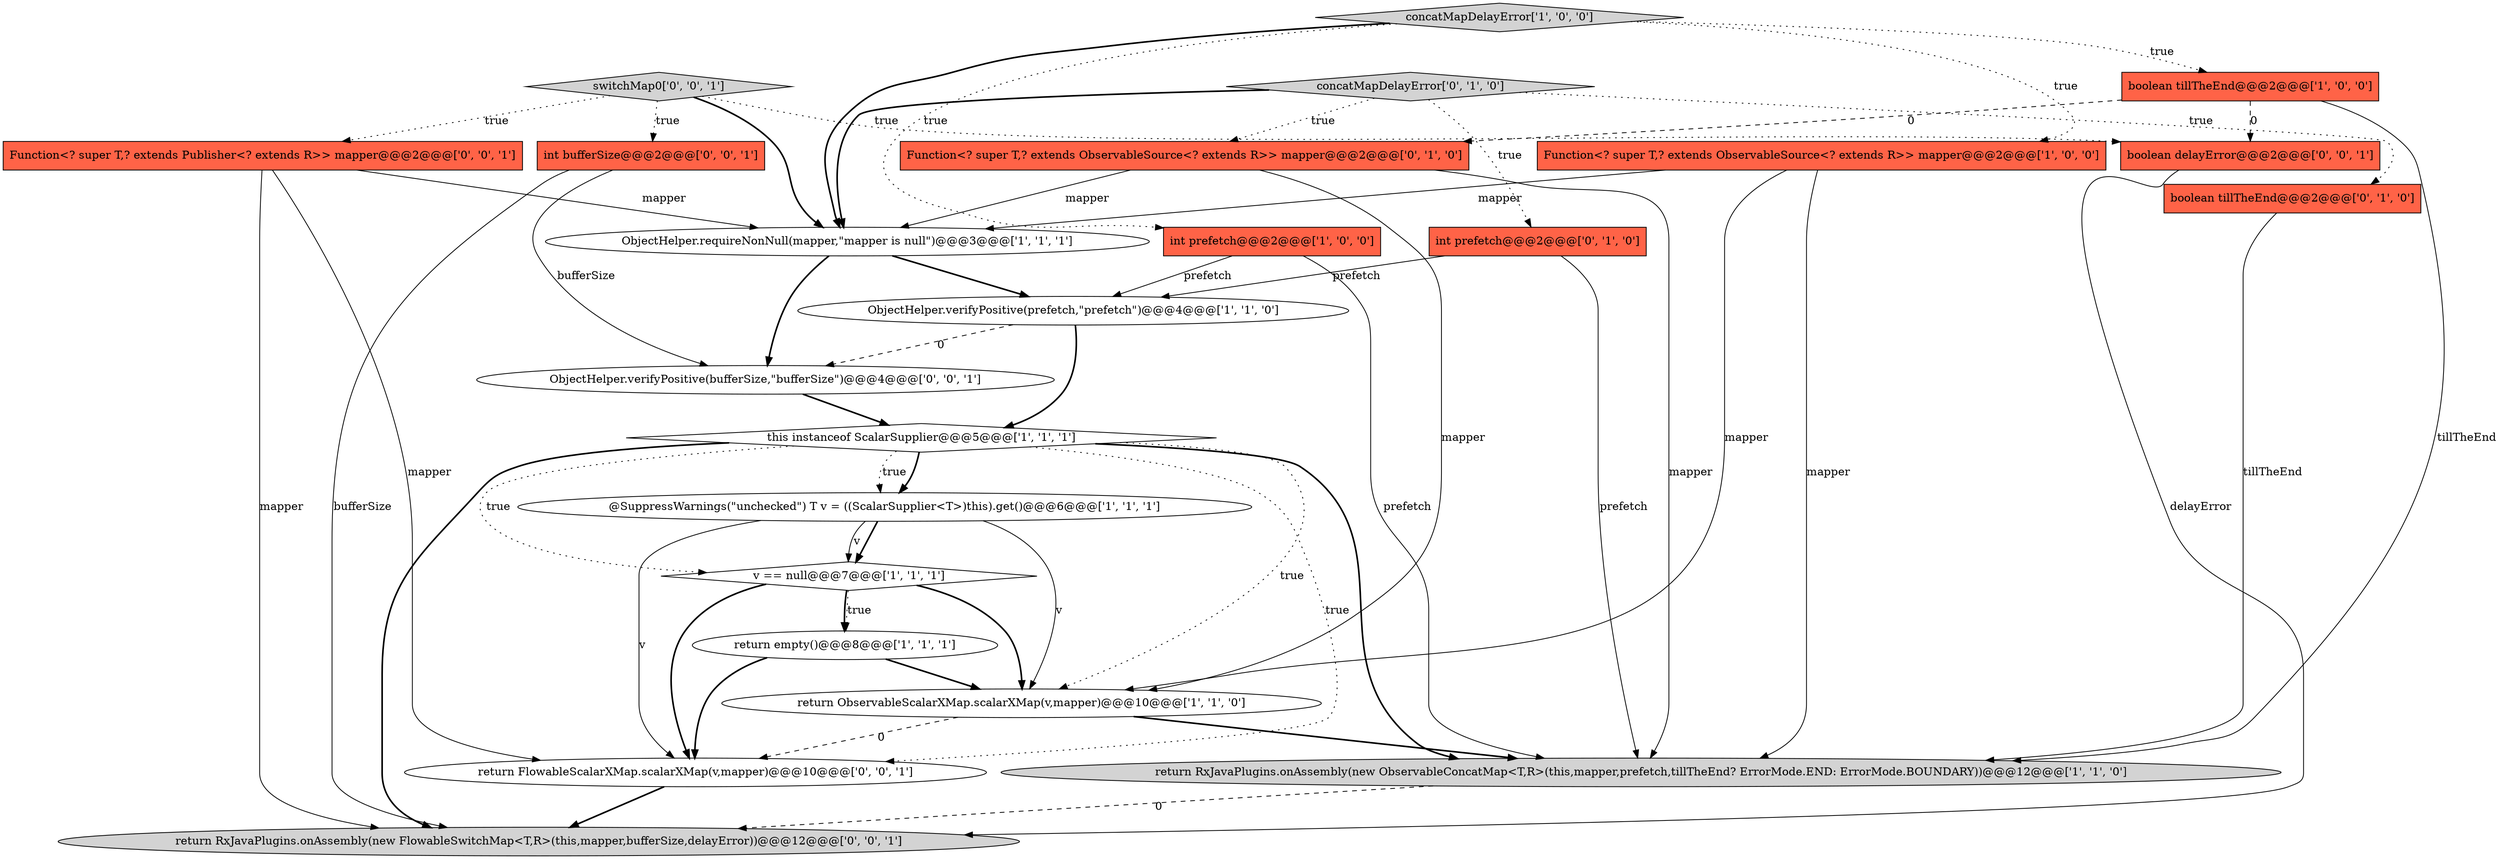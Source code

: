 digraph {
19 [style = filled, label = "int bufferSize@@@2@@@['0', '0', '1']", fillcolor = tomato, shape = box image = "AAA0AAABBB3BBB"];
9 [style = filled, label = "ObjectHelper.verifyPositive(prefetch,\"prefetch\")@@@4@@@['1', '1', '0']", fillcolor = white, shape = ellipse image = "AAA0AAABBB1BBB"];
8 [style = filled, label = "boolean tillTheEnd@@@2@@@['1', '0', '0']", fillcolor = tomato, shape = box image = "AAA1AAABBB1BBB"];
18 [style = filled, label = "return FlowableScalarXMap.scalarXMap(v,mapper)@@@10@@@['0', '0', '1']", fillcolor = white, shape = ellipse image = "AAA0AAABBB3BBB"];
7 [style = filled, label = "@SuppressWarnings(\"unchecked\") T v = ((ScalarSupplier<T>)this).get()@@@6@@@['1', '1', '1']", fillcolor = white, shape = ellipse image = "AAA0AAABBB1BBB"];
16 [style = filled, label = "return RxJavaPlugins.onAssembly(new FlowableSwitchMap<T,R>(this,mapper,bufferSize,delayError))@@@12@@@['0', '0', '1']", fillcolor = lightgray, shape = ellipse image = "AAA0AAABBB3BBB"];
5 [style = filled, label = "concatMapDelayError['1', '0', '0']", fillcolor = lightgray, shape = diamond image = "AAA0AAABBB1BBB"];
11 [style = filled, label = "return ObservableScalarXMap.scalarXMap(v,mapper)@@@10@@@['1', '1', '0']", fillcolor = white, shape = ellipse image = "AAA0AAABBB1BBB"];
2 [style = filled, label = "Function<? super T,? extends ObservableSource<? extends R>> mapper@@@2@@@['1', '0', '0']", fillcolor = tomato, shape = box image = "AAA0AAABBB1BBB"];
10 [style = filled, label = "return empty()@@@8@@@['1', '1', '1']", fillcolor = white, shape = ellipse image = "AAA0AAABBB1BBB"];
17 [style = filled, label = "switchMap0['0', '0', '1']", fillcolor = lightgray, shape = diamond image = "AAA0AAABBB3BBB"];
0 [style = filled, label = "int prefetch@@@2@@@['1', '0', '0']", fillcolor = tomato, shape = box image = "AAA0AAABBB1BBB"];
22 [style = filled, label = "ObjectHelper.verifyPositive(bufferSize,\"bufferSize\")@@@4@@@['0', '0', '1']", fillcolor = white, shape = ellipse image = "AAA0AAABBB3BBB"];
13 [style = filled, label = "int prefetch@@@2@@@['0', '1', '0']", fillcolor = tomato, shape = box image = "AAA0AAABBB2BBB"];
6 [style = filled, label = "return RxJavaPlugins.onAssembly(new ObservableConcatMap<T,R>(this,mapper,prefetch,tillTheEnd? ErrorMode.END: ErrorMode.BOUNDARY))@@@12@@@['1', '1', '0']", fillcolor = lightgray, shape = ellipse image = "AAA0AAABBB1BBB"];
4 [style = filled, label = "v == null@@@7@@@['1', '1', '1']", fillcolor = white, shape = diamond image = "AAA0AAABBB1BBB"];
21 [style = filled, label = "boolean delayError@@@2@@@['0', '0', '1']", fillcolor = tomato, shape = box image = "AAA0AAABBB3BBB"];
12 [style = filled, label = "boolean tillTheEnd@@@2@@@['0', '1', '0']", fillcolor = tomato, shape = box image = "AAA0AAABBB2BBB"];
20 [style = filled, label = "Function<? super T,? extends Publisher<? extends R>> mapper@@@2@@@['0', '0', '1']", fillcolor = tomato, shape = box image = "AAA0AAABBB3BBB"];
3 [style = filled, label = "ObjectHelper.requireNonNull(mapper,\"mapper is null\")@@@3@@@['1', '1', '1']", fillcolor = white, shape = ellipse image = "AAA0AAABBB1BBB"];
1 [style = filled, label = "this instanceof ScalarSupplier@@@5@@@['1', '1', '1']", fillcolor = white, shape = diamond image = "AAA0AAABBB1BBB"];
14 [style = filled, label = "Function<? super T,? extends ObservableSource<? extends R>> mapper@@@2@@@['0', '1', '0']", fillcolor = tomato, shape = box image = "AAA1AAABBB2BBB"];
15 [style = filled, label = "concatMapDelayError['0', '1', '0']", fillcolor = lightgray, shape = diamond image = "AAA0AAABBB2BBB"];
17->20 [style = dotted, label="true"];
5->3 [style = bold, label=""];
4->10 [style = bold, label=""];
10->18 [style = bold, label=""];
2->11 [style = solid, label="mapper"];
12->6 [style = solid, label="tillTheEnd"];
8->6 [style = solid, label="tillTheEnd"];
7->11 [style = solid, label="v"];
13->6 [style = solid, label="prefetch"];
2->3 [style = solid, label="mapper"];
4->10 [style = dotted, label="true"];
20->16 [style = solid, label="mapper"];
0->6 [style = solid, label="prefetch"];
11->6 [style = bold, label=""];
1->11 [style = dotted, label="true"];
21->16 [style = solid, label="delayError"];
20->18 [style = solid, label="mapper"];
9->22 [style = dashed, label="0"];
4->18 [style = bold, label=""];
2->6 [style = solid, label="mapper"];
1->4 [style = dotted, label="true"];
5->0 [style = dotted, label="true"];
7->4 [style = bold, label=""];
8->14 [style = dashed, label="0"];
8->21 [style = dashed, label="0"];
15->14 [style = dotted, label="true"];
15->3 [style = bold, label=""];
3->22 [style = bold, label=""];
1->7 [style = bold, label=""];
20->3 [style = solid, label="mapper"];
15->13 [style = dotted, label="true"];
1->18 [style = dotted, label="true"];
1->7 [style = dotted, label="true"];
3->9 [style = bold, label=""];
6->16 [style = dashed, label="0"];
7->4 [style = solid, label="v"];
1->6 [style = bold, label=""];
14->3 [style = solid, label="mapper"];
19->22 [style = solid, label="bufferSize"];
1->16 [style = bold, label=""];
11->18 [style = dashed, label="0"];
14->6 [style = solid, label="mapper"];
17->19 [style = dotted, label="true"];
17->3 [style = bold, label=""];
0->9 [style = solid, label="prefetch"];
15->12 [style = dotted, label="true"];
14->11 [style = solid, label="mapper"];
22->1 [style = bold, label=""];
5->2 [style = dotted, label="true"];
9->1 [style = bold, label=""];
4->11 [style = bold, label=""];
5->8 [style = dotted, label="true"];
17->21 [style = dotted, label="true"];
19->16 [style = solid, label="bufferSize"];
13->9 [style = solid, label="prefetch"];
7->18 [style = solid, label="v"];
10->11 [style = bold, label=""];
18->16 [style = bold, label=""];
}
